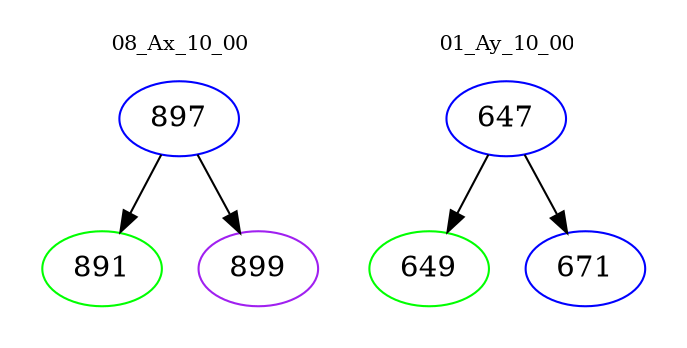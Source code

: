 digraph{
subgraph cluster_0 {
color = white
label = "08_Ax_10_00";
fontsize=10;
T0_897 [label="897", color="blue"]
T0_897 -> T0_891 [color="black"]
T0_891 [label="891", color="green"]
T0_897 -> T0_899 [color="black"]
T0_899 [label="899", color="purple"]
}
subgraph cluster_1 {
color = white
label = "01_Ay_10_00";
fontsize=10;
T1_647 [label="647", color="blue"]
T1_647 -> T1_649 [color="black"]
T1_649 [label="649", color="green"]
T1_647 -> T1_671 [color="black"]
T1_671 [label="671", color="blue"]
}
}
